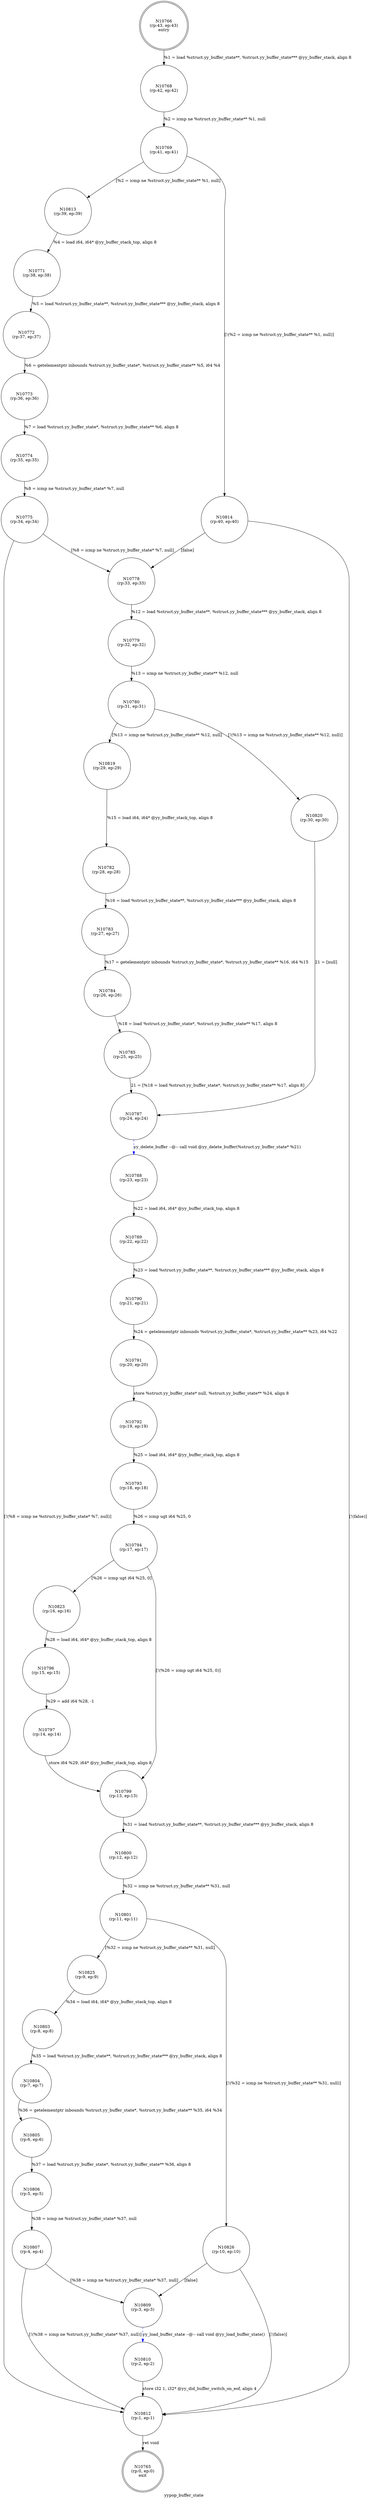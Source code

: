 digraph yypop_buffer_state {
label="yypop_buffer_state"
10765 [label="N10765\n(rp:0, ep:0)\nexit", shape="doublecircle"]
10766 [label="N10766\n(rp:43, ep:43)\nentry", shape="doublecircle"]
10766 -> 10768 [label="%1 = load %struct.yy_buffer_state**, %struct.yy_buffer_state*** @yy_buffer_stack, align 8"]
10768 [label="N10768\n(rp:42, ep:42)", shape="circle"]
10768 -> 10769 [label="%2 = icmp ne %struct.yy_buffer_state** %1, null"]
10769 [label="N10769\n(rp:41, ep:41)", shape="circle"]
10769 -> 10813 [label="[%2 = icmp ne %struct.yy_buffer_state** %1, null]"]
10769 -> 10814 [label="[!(%2 = icmp ne %struct.yy_buffer_state** %1, null)]"]
10771 [label="N10771\n(rp:38, ep:38)", shape="circle"]
10771 -> 10772 [label="%5 = load %struct.yy_buffer_state**, %struct.yy_buffer_state*** @yy_buffer_stack, align 8"]
10772 [label="N10772\n(rp:37, ep:37)", shape="circle"]
10772 -> 10773 [label="%6 = getelementptr inbounds %struct.yy_buffer_state*, %struct.yy_buffer_state** %5, i64 %4"]
10773 [label="N10773\n(rp:36, ep:36)", shape="circle"]
10773 -> 10774 [label="%7 = load %struct.yy_buffer_state*, %struct.yy_buffer_state** %6, align 8"]
10774 [label="N10774\n(rp:35, ep:35)", shape="circle"]
10774 -> 10775 [label="%8 = icmp ne %struct.yy_buffer_state* %7, null"]
10775 [label="N10775\n(rp:34, ep:34)", shape="circle"]
10775 -> 10778 [label="[%8 = icmp ne %struct.yy_buffer_state* %7, null]"]
10775 -> 10812 [label="[!(%8 = icmp ne %struct.yy_buffer_state* %7, null)]"]
10778 [label="N10778\n(rp:33, ep:33)", shape="circle"]
10778 -> 10779 [label="%12 = load %struct.yy_buffer_state**, %struct.yy_buffer_state*** @yy_buffer_stack, align 8"]
10779 [label="N10779\n(rp:32, ep:32)", shape="circle"]
10779 -> 10780 [label="%13 = icmp ne %struct.yy_buffer_state** %12, null"]
10780 [label="N10780\n(rp:31, ep:31)", shape="circle"]
10780 -> 10819 [label="[%13 = icmp ne %struct.yy_buffer_state** %12, null]"]
10780 -> 10820 [label="[!(%13 = icmp ne %struct.yy_buffer_state** %12, null)]"]
10782 [label="N10782\n(rp:28, ep:28)", shape="circle"]
10782 -> 10783 [label="%16 = load %struct.yy_buffer_state**, %struct.yy_buffer_state*** @yy_buffer_stack, align 8"]
10783 [label="N10783\n(rp:27, ep:27)", shape="circle"]
10783 -> 10784 [label="%17 = getelementptr inbounds %struct.yy_buffer_state*, %struct.yy_buffer_state** %16, i64 %15"]
10784 [label="N10784\n(rp:26, ep:26)", shape="circle"]
10784 -> 10785 [label="%18 = load %struct.yy_buffer_state*, %struct.yy_buffer_state** %17, align 8"]
10785 [label="N10785\n(rp:25, ep:25)", shape="circle"]
10785 -> 10787 [label="21 = [%18 = load %struct.yy_buffer_state*, %struct.yy_buffer_state** %17, align 8]"]
10787 [label="N10787\n(rp:24, ep:24)", shape="circle"]
10787 -> 10788 [label="yy_delete_buffer --@-- call void @yy_delete_buffer(%struct.yy_buffer_state* %21)", style="dashed", color="blue"]
10788 [label="N10788\n(rp:23, ep:23)", shape="circle"]
10788 -> 10789 [label="%22 = load i64, i64* @yy_buffer_stack_top, align 8"]
10789 [label="N10789\n(rp:22, ep:22)", shape="circle"]
10789 -> 10790 [label="%23 = load %struct.yy_buffer_state**, %struct.yy_buffer_state*** @yy_buffer_stack, align 8"]
10790 [label="N10790\n(rp:21, ep:21)", shape="circle"]
10790 -> 10791 [label="%24 = getelementptr inbounds %struct.yy_buffer_state*, %struct.yy_buffer_state** %23, i64 %22"]
10791 [label="N10791\n(rp:20, ep:20)", shape="circle"]
10791 -> 10792 [label="store %struct.yy_buffer_state* null, %struct.yy_buffer_state** %24, align 8"]
10792 [label="N10792\n(rp:19, ep:19)", shape="circle"]
10792 -> 10793 [label="%25 = load i64, i64* @yy_buffer_stack_top, align 8"]
10793 [label="N10793\n(rp:18, ep:18)", shape="circle"]
10793 -> 10794 [label="%26 = icmp ugt i64 %25, 0"]
10794 [label="N10794\n(rp:17, ep:17)", shape="circle"]
10794 -> 10823 [label="[%26 = icmp ugt i64 %25, 0]"]
10794 -> 10799 [label="[!(%26 = icmp ugt i64 %25, 0)]"]
10796 [label="N10796\n(rp:15, ep:15)", shape="circle"]
10796 -> 10797 [label="%29 = add i64 %28, -1"]
10797 [label="N10797\n(rp:14, ep:14)", shape="circle"]
10797 -> 10799 [label="store i64 %29, i64* @yy_buffer_stack_top, align 8"]
10799 [label="N10799\n(rp:13, ep:13)", shape="circle"]
10799 -> 10800 [label="%31 = load %struct.yy_buffer_state**, %struct.yy_buffer_state*** @yy_buffer_stack, align 8"]
10800 [label="N10800\n(rp:12, ep:12)", shape="circle"]
10800 -> 10801 [label="%32 = icmp ne %struct.yy_buffer_state** %31, null"]
10801 [label="N10801\n(rp:11, ep:11)", shape="circle"]
10801 -> 10825 [label="[%32 = icmp ne %struct.yy_buffer_state** %31, null]"]
10801 -> 10826 [label="[!(%32 = icmp ne %struct.yy_buffer_state** %31, null)]"]
10803 [label="N10803\n(rp:8, ep:8)", shape="circle"]
10803 -> 10804 [label="%35 = load %struct.yy_buffer_state**, %struct.yy_buffer_state*** @yy_buffer_stack, align 8"]
10804 [label="N10804\n(rp:7, ep:7)", shape="circle"]
10804 -> 10805 [label="%36 = getelementptr inbounds %struct.yy_buffer_state*, %struct.yy_buffer_state** %35, i64 %34"]
10805 [label="N10805\n(rp:6, ep:6)", shape="circle"]
10805 -> 10806 [label="%37 = load %struct.yy_buffer_state*, %struct.yy_buffer_state** %36, align 8"]
10806 [label="N10806\n(rp:5, ep:5)", shape="circle"]
10806 -> 10807 [label="%38 = icmp ne %struct.yy_buffer_state* %37, null"]
10807 [label="N10807\n(rp:4, ep:4)", shape="circle"]
10807 -> 10809 [label="[%38 = icmp ne %struct.yy_buffer_state* %37, null]"]
10807 -> 10812 [label="[!(%38 = icmp ne %struct.yy_buffer_state* %37, null)]"]
10809 [label="N10809\n(rp:3, ep:3)", shape="circle"]
10809 -> 10810 [label="yy_load_buffer_state --@-- call void @yy_load_buffer_state()", style="dashed", color="blue"]
10810 [label="N10810\n(rp:2, ep:2)", shape="circle"]
10810 -> 10812 [label="store i32 1, i32* @yy_did_buffer_switch_on_eof, align 4"]
10812 [label="N10812\n(rp:1, ep:1)", shape="circle"]
10812 -> 10765 [label="ret void"]
10813 [label="N10813\n(rp:39, ep:39)", shape="circle"]
10813 -> 10771 [label="%4 = load i64, i64* @yy_buffer_stack_top, align 8"]
10814 [label="N10814\n(rp:40, ep:40)", shape="circle"]
10814 -> 10778 [label="[false]"]
10814 -> 10812 [label="[!(false)]"]
10819 [label="N10819\n(rp:29, ep:29)", shape="circle"]
10819 -> 10782 [label="%15 = load i64, i64* @yy_buffer_stack_top, align 8"]
10820 [label="N10820\n(rp:30, ep:30)", shape="circle"]
10820 -> 10787 [label="21 = [null]"]
10823 [label="N10823\n(rp:16, ep:16)", shape="circle"]
10823 -> 10796 [label="%28 = load i64, i64* @yy_buffer_stack_top, align 8"]
10825 [label="N10825\n(rp:9, ep:9)", shape="circle"]
10825 -> 10803 [label="%34 = load i64, i64* @yy_buffer_stack_top, align 8"]
10826 [label="N10826\n(rp:10, ep:10)", shape="circle"]
10826 -> 10809 [label="[false]"]
10826 -> 10812 [label="[!(false)]"]
}
